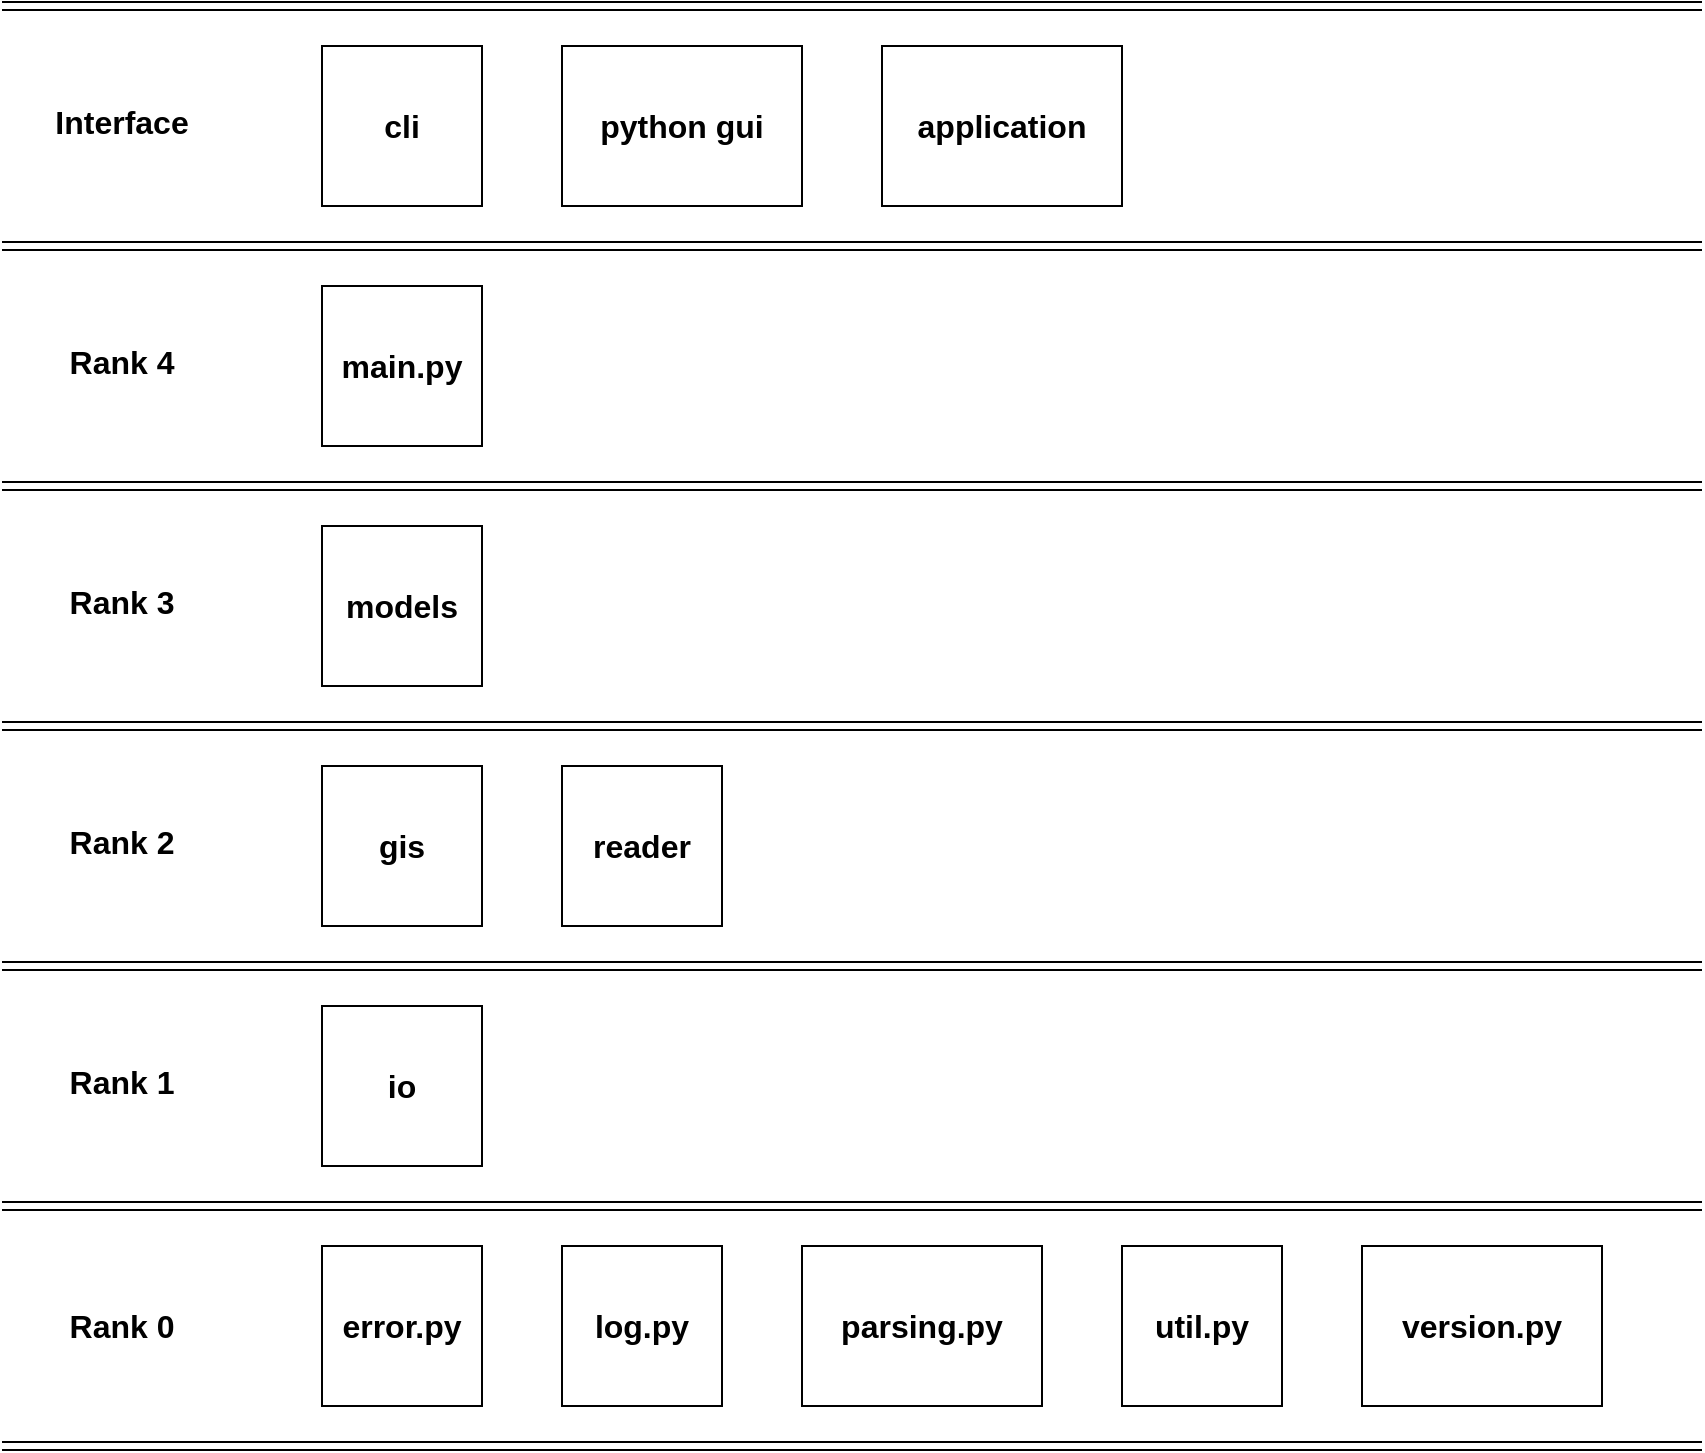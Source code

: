 <mxfile version="20.8.16" type="device"><diagram name="Page-1" id="M6_yxq5oCcVTo7eC7Njg"><mxGraphModel dx="1418" dy="828" grid="1" gridSize="10" guides="1" tooltips="1" connect="1" arrows="1" fold="1" page="1" pageScale="1" pageWidth="850" pageHeight="1100" math="0" shadow="0"><root><mxCell id="0"/><mxCell id="1" parent="0"/><mxCell id="MjaINn_3P5x2www-8Auu-1" value="log.py" style="whiteSpace=wrap;html=1;aspect=fixed;fontSize=16;fontStyle=1" parent="1" vertex="1"><mxGeometry x="280" y="840" width="80" height="80" as="geometry"/></mxCell><mxCell id="MjaINn_3P5x2www-8Auu-3" value="io" style="rounded=0;whiteSpace=wrap;html=1;fontSize=16;fontStyle=1" parent="1" vertex="1"><mxGeometry x="160" y="720" width="80" height="80" as="geometry"/></mxCell><mxCell id="MjaINn_3P5x2www-8Auu-4" value="util.py" style="rounded=0;whiteSpace=wrap;html=1;fontSize=16;fontStyle=1" parent="1" vertex="1"><mxGeometry x="560" y="840" width="80" height="80" as="geometry"/></mxCell><mxCell id="MjaINn_3P5x2www-8Auu-8" value="Rank 0" style="text;html=1;strokeColor=none;fillColor=none;align=center;verticalAlign=middle;whiteSpace=wrap;rounded=0;fontSize=16;fontStyle=1" parent="1" vertex="1"><mxGeometry x="20" y="862.5" width="80" height="35" as="geometry"/></mxCell><mxCell id="MjaINn_3P5x2www-8Auu-9" value="Rank 1" style="text;html=1;strokeColor=none;fillColor=none;align=center;verticalAlign=middle;whiteSpace=wrap;rounded=0;fontSize=16;fontStyle=1" parent="1" vertex="1"><mxGeometry x="20" y="740" width="80" height="35" as="geometry"/></mxCell><mxCell id="MjaINn_3P5x2www-8Auu-10" value="" style="html=1;rounded=0;fontSize=16;labelBackgroundColor=#000000;shape=link;shadow=0;" parent="1" edge="1"><mxGeometry width="100" relative="1" as="geometry"><mxPoint y="820" as="sourcePoint"/><mxPoint x="850" y="820" as="targetPoint"/></mxGeometry></mxCell><mxCell id="MjaINn_3P5x2www-8Auu-11" value="error.py" style="rounded=0;whiteSpace=wrap;html=1;fontSize=16;fontStyle=1" parent="1" vertex="1"><mxGeometry x="160" y="840" width="80" height="80" as="geometry"/></mxCell><mxCell id="MjaINn_3P5x2www-8Auu-12" value="" style="html=1;rounded=0;fontSize=16;labelBackgroundColor=#000000;shape=link;shadow=0;" parent="1" edge="1"><mxGeometry width="100" relative="1" as="geometry"><mxPoint y="700" as="sourcePoint"/><mxPoint x="850" y="700" as="targetPoint"/></mxGeometry></mxCell><mxCell id="MjaINn_3P5x2www-8Auu-13" value="Rank 2" style="text;html=1;strokeColor=none;fillColor=none;align=center;verticalAlign=middle;whiteSpace=wrap;rounded=0;fontSize=16;fontStyle=1" parent="1" vertex="1"><mxGeometry x="20" y="620" width="80" height="35" as="geometry"/></mxCell><mxCell id="MjaINn_3P5x2www-8Auu-14" value="reader" style="rounded=0;whiteSpace=wrap;html=1;fontSize=16;fontStyle=1" parent="1" vertex="1"><mxGeometry x="280" y="600" width="80" height="80" as="geometry"/></mxCell><mxCell id="MjaINn_3P5x2www-8Auu-15" value="" style="html=1;rounded=0;fontSize=16;labelBackgroundColor=#000000;shape=link;shadow=0;" parent="1" edge="1"><mxGeometry width="100" relative="1" as="geometry"><mxPoint y="580" as="sourcePoint"/><mxPoint x="850" y="580" as="targetPoint"/></mxGeometry></mxCell><mxCell id="MjaINn_3P5x2www-8Auu-16" value="Rank 3" style="text;html=1;strokeColor=none;fillColor=none;align=center;verticalAlign=middle;whiteSpace=wrap;rounded=0;fontSize=16;fontStyle=1" parent="1" vertex="1"><mxGeometry x="20" y="500" width="80" height="35" as="geometry"/></mxCell><mxCell id="MjaINn_3P5x2www-8Auu-17" value="" style="html=1;rounded=0;fontSize=16;labelBackgroundColor=#000000;shape=link;shadow=0;" parent="1" edge="1"><mxGeometry width="100" relative="1" as="geometry"><mxPoint y="940" as="sourcePoint"/><mxPoint x="850" y="940" as="targetPoint"/></mxGeometry></mxCell><mxCell id="MjaINn_3P5x2www-8Auu-18" value="gis" style="rounded=0;whiteSpace=wrap;html=1;fontSize=16;fontStyle=1" parent="1" vertex="1"><mxGeometry x="160" y="600" width="80" height="80" as="geometry"/></mxCell><mxCell id="MjaINn_3P5x2www-8Auu-19" value="models" style="rounded=0;whiteSpace=wrap;html=1;fontSize=16;fontStyle=1" parent="1" vertex="1"><mxGeometry x="160" y="480" width="80" height="80" as="geometry"/></mxCell><mxCell id="MjaINn_3P5x2www-8Auu-20" value="Rank 4" style="text;html=1;strokeColor=none;fillColor=none;align=center;verticalAlign=middle;whiteSpace=wrap;rounded=0;fontSize=16;fontStyle=1" parent="1" vertex="1"><mxGeometry x="20" y="380" width="80" height="35" as="geometry"/></mxCell><mxCell id="MjaINn_3P5x2www-8Auu-22" value="" style="html=1;rounded=0;fontSize=16;labelBackgroundColor=#000000;shape=link;shadow=0;" parent="1" edge="1"><mxGeometry width="100" relative="1" as="geometry"><mxPoint y="460" as="sourcePoint"/><mxPoint x="850" y="460" as="targetPoint"/></mxGeometry></mxCell><mxCell id="MjaINn_3P5x2www-8Auu-23" value="main.py" style="rounded=0;whiteSpace=wrap;html=1;fontSize=16;fontStyle=1" parent="1" vertex="1"><mxGeometry x="160" y="360" width="80" height="80" as="geometry"/></mxCell><mxCell id="MjaINn_3P5x2www-8Auu-24" value="Interface" style="text;html=1;strokeColor=none;fillColor=none;align=center;verticalAlign=middle;whiteSpace=wrap;rounded=0;fontSize=16;fontStyle=1" parent="1" vertex="1"><mxGeometry x="20" y="260" width="80" height="35" as="geometry"/></mxCell><mxCell id="MjaINn_3P5x2www-8Auu-25" value="" style="html=1;rounded=0;fontSize=16;labelBackgroundColor=#000000;shape=link;shadow=0;" parent="1" edge="1"><mxGeometry width="100" relative="1" as="geometry"><mxPoint y="340" as="sourcePoint"/><mxPoint x="850" y="340" as="targetPoint"/></mxGeometry></mxCell><mxCell id="MjaINn_3P5x2www-8Auu-26" value="cli" style="rounded=0;whiteSpace=wrap;html=1;fontSize=16;fontStyle=1" parent="1" vertex="1"><mxGeometry x="160" y="240" width="80" height="80" as="geometry"/></mxCell><mxCell id="MjaINn_3P5x2www-8Auu-27" value="python gui" style="rounded=0;whiteSpace=wrap;html=1;fontSize=16;fontStyle=1" parent="1" vertex="1"><mxGeometry x="280" y="240" width="120" height="80" as="geometry"/></mxCell><mxCell id="MjaINn_3P5x2www-8Auu-28" value="application" style="rounded=0;whiteSpace=wrap;html=1;fontSize=16;fontStyle=1" parent="1" vertex="1"><mxGeometry x="440" y="240" width="120" height="80" as="geometry"/></mxCell><mxCell id="MjaINn_3P5x2www-8Auu-29" value="version.py" style="rounded=0;whiteSpace=wrap;html=1;fontSize=16;fontStyle=1" parent="1" vertex="1"><mxGeometry x="680" y="840" width="120" height="80" as="geometry"/></mxCell><mxCell id="MjaINn_3P5x2www-8Auu-30" value="" style="html=1;rounded=0;fontSize=16;labelBackgroundColor=#000000;shape=link;shadow=0;" parent="1" edge="1"><mxGeometry width="100" relative="1" as="geometry"><mxPoint y="220" as="sourcePoint"/><mxPoint x="850" y="220" as="targetPoint"/></mxGeometry></mxCell><mxCell id="XPcr5tyiun1BTfHcZlo1-1" value="parsing.py" style="rounded=0;whiteSpace=wrap;html=1;fontSize=16;fontStyle=1" vertex="1" parent="1"><mxGeometry x="400" y="840" width="120" height="80" as="geometry"/></mxCell></root></mxGraphModel></diagram></mxfile>